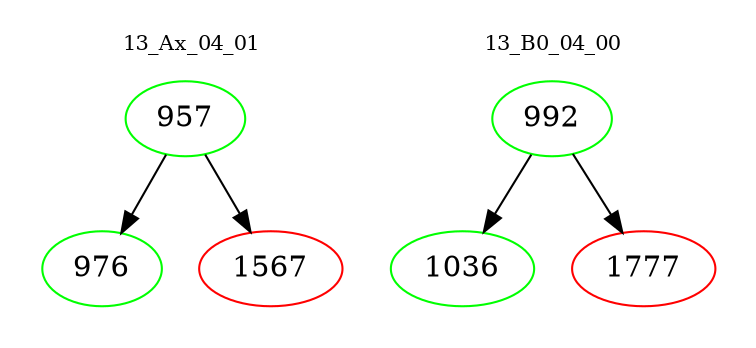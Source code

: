 digraph{
subgraph cluster_0 {
color = white
label = "13_Ax_04_01";
fontsize=10;
T0_957 [label="957", color="green"]
T0_957 -> T0_976 [color="black"]
T0_976 [label="976", color="green"]
T0_957 -> T0_1567 [color="black"]
T0_1567 [label="1567", color="red"]
}
subgraph cluster_1 {
color = white
label = "13_B0_04_00";
fontsize=10;
T1_992 [label="992", color="green"]
T1_992 -> T1_1036 [color="black"]
T1_1036 [label="1036", color="green"]
T1_992 -> T1_1777 [color="black"]
T1_1777 [label="1777", color="red"]
}
}
